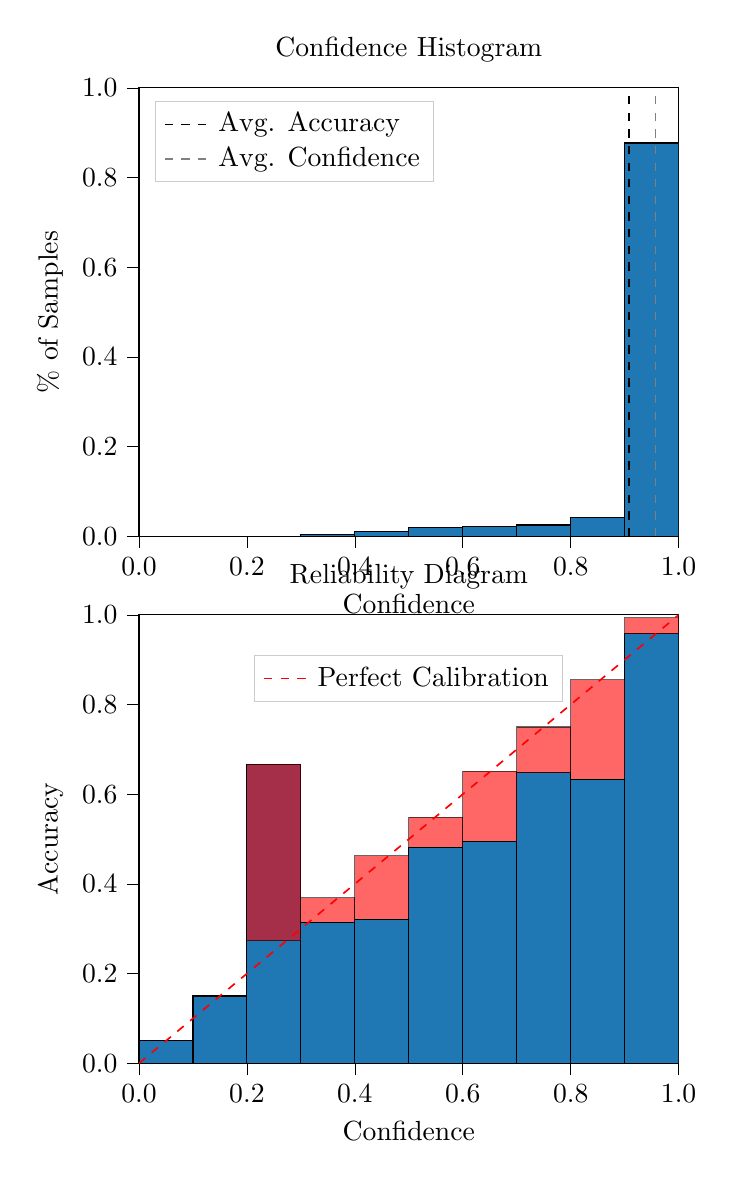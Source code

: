 % This file was created by tikzplotlib v0.9.8.
\begin{tikzpicture}

\definecolor{color0}{rgb}{0.122,0.467,0.706}

\begin{groupplot}[group style={group size=1 by 2}]
\nextgroupplot[
legend cell align={left},
legend style={
  fill opacity=0.8,
  draw opacity=1,
  text opacity=1,
  at={(0.03,0.97)},
  anchor=north west,
  draw=white!80!black
},
tick align=outside,
tick pos=left,
title={Confidence Histogram},
x grid style={white!69.02!black},
xlabel={Confidence},
xmin=0, xmax=1,
xtick style={color=black},
xtick={0,0.2,0.4,0.6,0.8,1},
xticklabels={0.0,0.2,0.4,0.6,0.8,1.0},
y grid style={white!69.02!black},
ylabel={\% of Samples},
ymin=0, ymax=1,
ytick style={color=black},
ytick={0,0.2,0.4,0.6,0.8,1},
yticklabels={0.0,0.2,0.4,0.6,0.8,1.0}
]
\draw[draw=black,fill=color0] (axis cs:-6.939e-18,0) rectangle (axis cs:0.1,0);
\draw[draw=black,fill=color0] (axis cs:0.1,0) rectangle (axis cs:0.2,0);
\draw[draw=black,fill=color0] (axis cs:0.2,0) rectangle (axis cs:0.3,0.0);
\draw[draw=black,fill=color0] (axis cs:0.3,0) rectangle (axis cs:0.4,0.004);
\draw[draw=black,fill=color0] (axis cs:0.4,0) rectangle (axis cs:0.5,0.011);
\draw[draw=black,fill=color0] (axis cs:0.5,0) rectangle (axis cs:0.6,0.02);
\draw[draw=black,fill=color0] (axis cs:0.6,0) rectangle (axis cs:0.7,0.022);
\draw[draw=black,fill=color0] (axis cs:0.7,0) rectangle (axis cs:0.8,0.025);
\draw[draw=black,fill=color0] (axis cs:0.8,0) rectangle (axis cs:0.9,0.042);
\draw[draw=black,fill=color0] (axis cs:0.9,0) rectangle (axis cs:1,0.877);
\addplot [semithick, black, dashed]
table {%
0.908 0
0.908 1
};
\addlegendentry{Avg. Accuracy}
\addplot [semithick, white!50.196!black, dashed]
table {%
0.957 0
0.957 1
};
\addlegendentry{Avg. Confidence}

\nextgroupplot[
legend cell align={left},
legend style={
  fill opacity=0.8,
  draw opacity=1,
  text opacity=1,
  at={(0.5,0.91)},
  anchor=north,
  draw=white!80!black
},
tick align=outside,
tick pos=left,
title={Reliability Diagram},
x grid style={white!69.02!black},
xlabel={Confidence},
xmin=0, xmax=1,
xtick style={color=black},
xtick={0,0.2,0.4,0.6,0.8,1},
xticklabels={0.0,0.2,0.4,0.6,0.8,1.0},
y grid style={white!69.02!black},
ylabel={Accuracy},
ymin=0, ymax=1,
ytick style={color=black},
ytick={0,0.2,0.4,0.6,0.8,1},
yticklabels={0.0,0.2,0.4,0.6,0.8,1.0}
]
\draw[draw=black,fill=color0] (axis cs:-6.939e-18,0) rectangle (axis cs:0.1,0.05);
\draw[draw=black,fill=color0] (axis cs:0.1,0) rectangle (axis cs:0.2,0.15);
\draw[draw=black,fill=color0] (axis cs:0.2,0) rectangle (axis cs:0.3,0.667);
\draw[draw=black,fill=color0] (axis cs:0.3,0) rectangle (axis cs:0.4,0.314);
\draw[draw=black,fill=color0] (axis cs:0.4,0) rectangle (axis cs:0.5,0.321);
\draw[draw=black,fill=color0] (axis cs:0.5,0) rectangle (axis cs:0.6,0.482);
\draw[draw=black,fill=color0] (axis cs:0.6,0) rectangle (axis cs:0.7,0.495);
\draw[draw=black,fill=color0] (axis cs:0.7,0) rectangle (axis cs:0.8,0.648);
\draw[draw=black,fill=color0] (axis cs:0.8,0) rectangle (axis cs:0.9,0.633);
\draw[draw=black,fill=color0] (axis cs:0.9,0) rectangle (axis cs:1,0.958);
\draw[draw=black,fill=red,opacity=0.6] (axis cs:-6.939e-18,0.05) rectangle (axis cs:0.1,0.05);
\draw[draw=black,fill=red,opacity=0.6] (axis cs:0.1,0.15) rectangle (axis cs:0.2,0.15);
\draw[draw=black,fill=red,opacity=0.6] (axis cs:0.2,0.667) rectangle (axis cs:0.3,0.273);
\draw[draw=black,fill=red,opacity=0.6] (axis cs:0.3,0.314) rectangle (axis cs:0.4,0.369);
\draw[draw=black,fill=red,opacity=0.6] (axis cs:0.4,0.321) rectangle (axis cs:0.5,0.463);
\draw[draw=black,fill=red,opacity=0.6] (axis cs:0.5,0.482) rectangle (axis cs:0.6,0.549);
\draw[draw=black,fill=red,opacity=0.6] (axis cs:0.6,0.495) rectangle (axis cs:0.7,0.651);
\draw[draw=black,fill=red,opacity=0.6] (axis cs:0.7,0.648) rectangle (axis cs:0.8,0.75);
\draw[draw=black,fill=red,opacity=0.6] (axis cs:0.8,0.633) rectangle (axis cs:0.9,0.855);
\draw[draw=black,fill=red,opacity=0.6] (axis cs:0.9,0.958) rectangle (axis cs:1,0.994);
\addplot [semithick, red, dashed]
table {%
0 0
1 1
};
\addlegendentry{Perfect Calibration}
\end{groupplot}

\end{tikzpicture}
